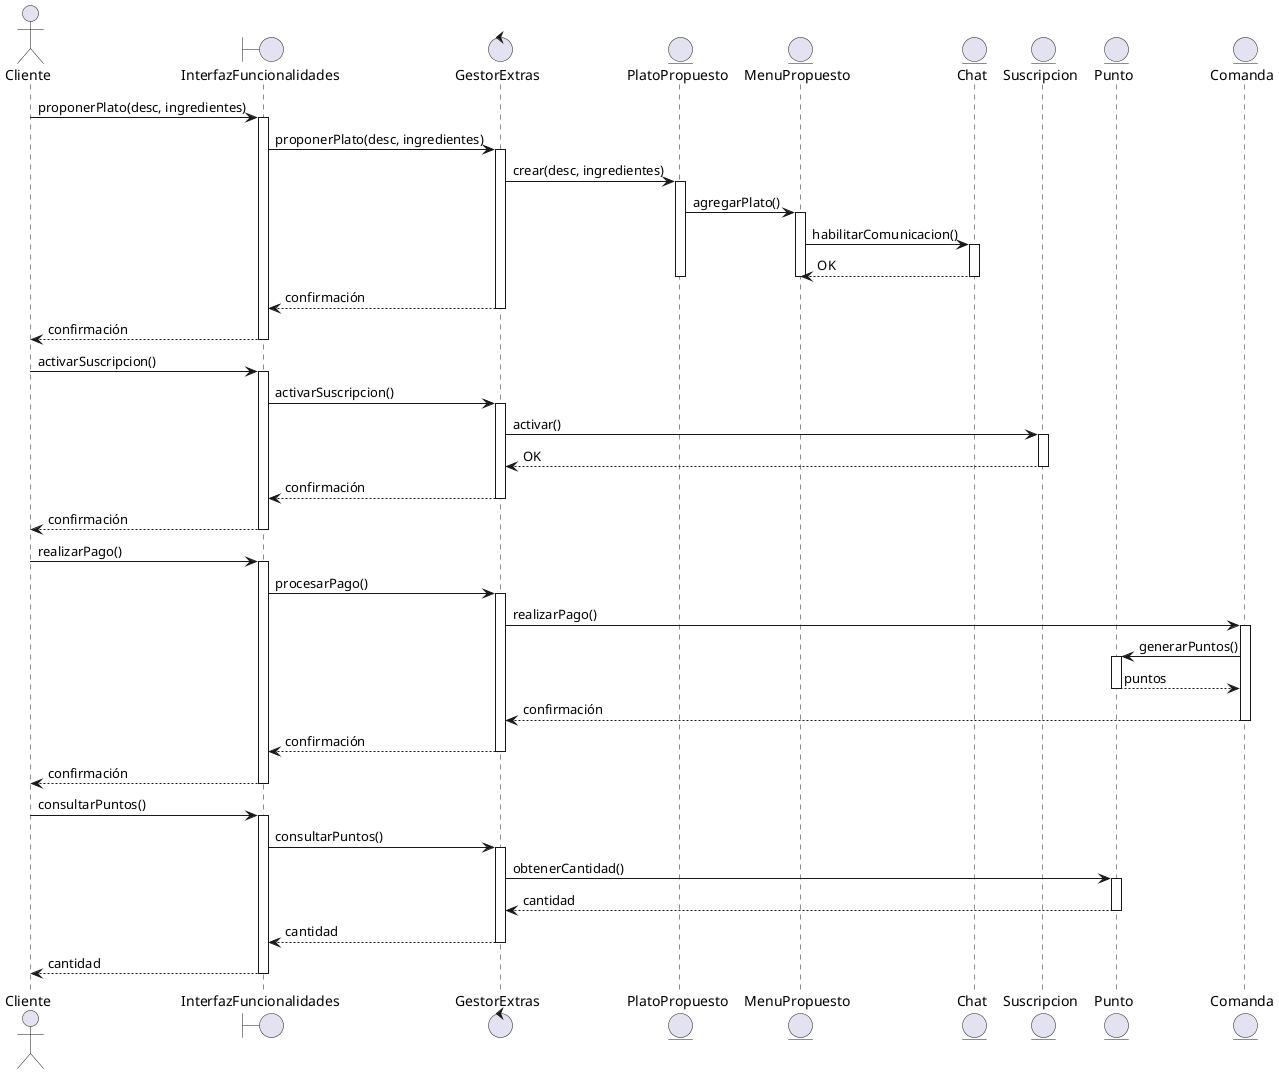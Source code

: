 @startuml

actor Cliente
boundary InterfazFuncionalidades
control GestorExtras
entity PlatoPropuesto
entity MenuPropuesto
entity Chat
entity Suscripcion
entity Punto
entity Comanda

Cliente -> InterfazFuncionalidades : proponerPlato(desc, ingredientes)
activate InterfazFuncionalidades
InterfazFuncionalidades -> GestorExtras : proponerPlato(desc, ingredientes)
activate GestorExtras
GestorExtras -> PlatoPropuesto : crear(desc, ingredientes)
activate PlatoPropuesto
PlatoPropuesto -> MenuPropuesto : agregarPlato()
activate MenuPropuesto
MenuPropuesto -> Chat : habilitarComunicacion()
activate Chat
Chat --> MenuPropuesto : OK
deactivate Chat
deactivate MenuPropuesto
deactivate PlatoPropuesto
GestorExtras --> InterfazFuncionalidades : confirmación
deactivate GestorExtras
InterfazFuncionalidades --> Cliente : confirmación
deactivate InterfazFuncionalidades

Cliente -> InterfazFuncionalidades : activarSuscripcion()
activate InterfazFuncionalidades
InterfazFuncionalidades -> GestorExtras : activarSuscripcion()
activate GestorExtras
GestorExtras -> Suscripcion : activar()
activate Suscripcion
Suscripcion --> GestorExtras : OK
deactivate Suscripcion
GestorExtras --> InterfazFuncionalidades : confirmación
deactivate GestorExtras
InterfazFuncionalidades --> Cliente : confirmación
deactivate InterfazFuncionalidades

Cliente -> InterfazFuncionalidades : realizarPago()
activate InterfazFuncionalidades
InterfazFuncionalidades -> GestorExtras : procesarPago()
activate GestorExtras
GestorExtras -> Comanda : realizarPago()
activate Comanda
Comanda -> Punto : generarPuntos()
activate Punto
Punto --> Comanda : puntos
deactivate Punto
Comanda --> GestorExtras : confirmación
deactivate Comanda
GestorExtras --> InterfazFuncionalidades : confirmación
deactivate GestorExtras
InterfazFuncionalidades --> Cliente : confirmación
deactivate InterfazFuncionalidades

Cliente -> InterfazFuncionalidades : consultarPuntos()
activate InterfazFuncionalidades
InterfazFuncionalidades -> GestorExtras : consultarPuntos()
activate GestorExtras
GestorExtras -> Punto : obtenerCantidad()
activate Punto
Punto --> GestorExtras : cantidad
deactivate Punto
GestorExtras --> InterfazFuncionalidades : cantidad
deactivate GestorExtras
InterfazFuncionalidades --> Cliente : cantidad
deactivate InterfazFuncionalidades

@enduml

